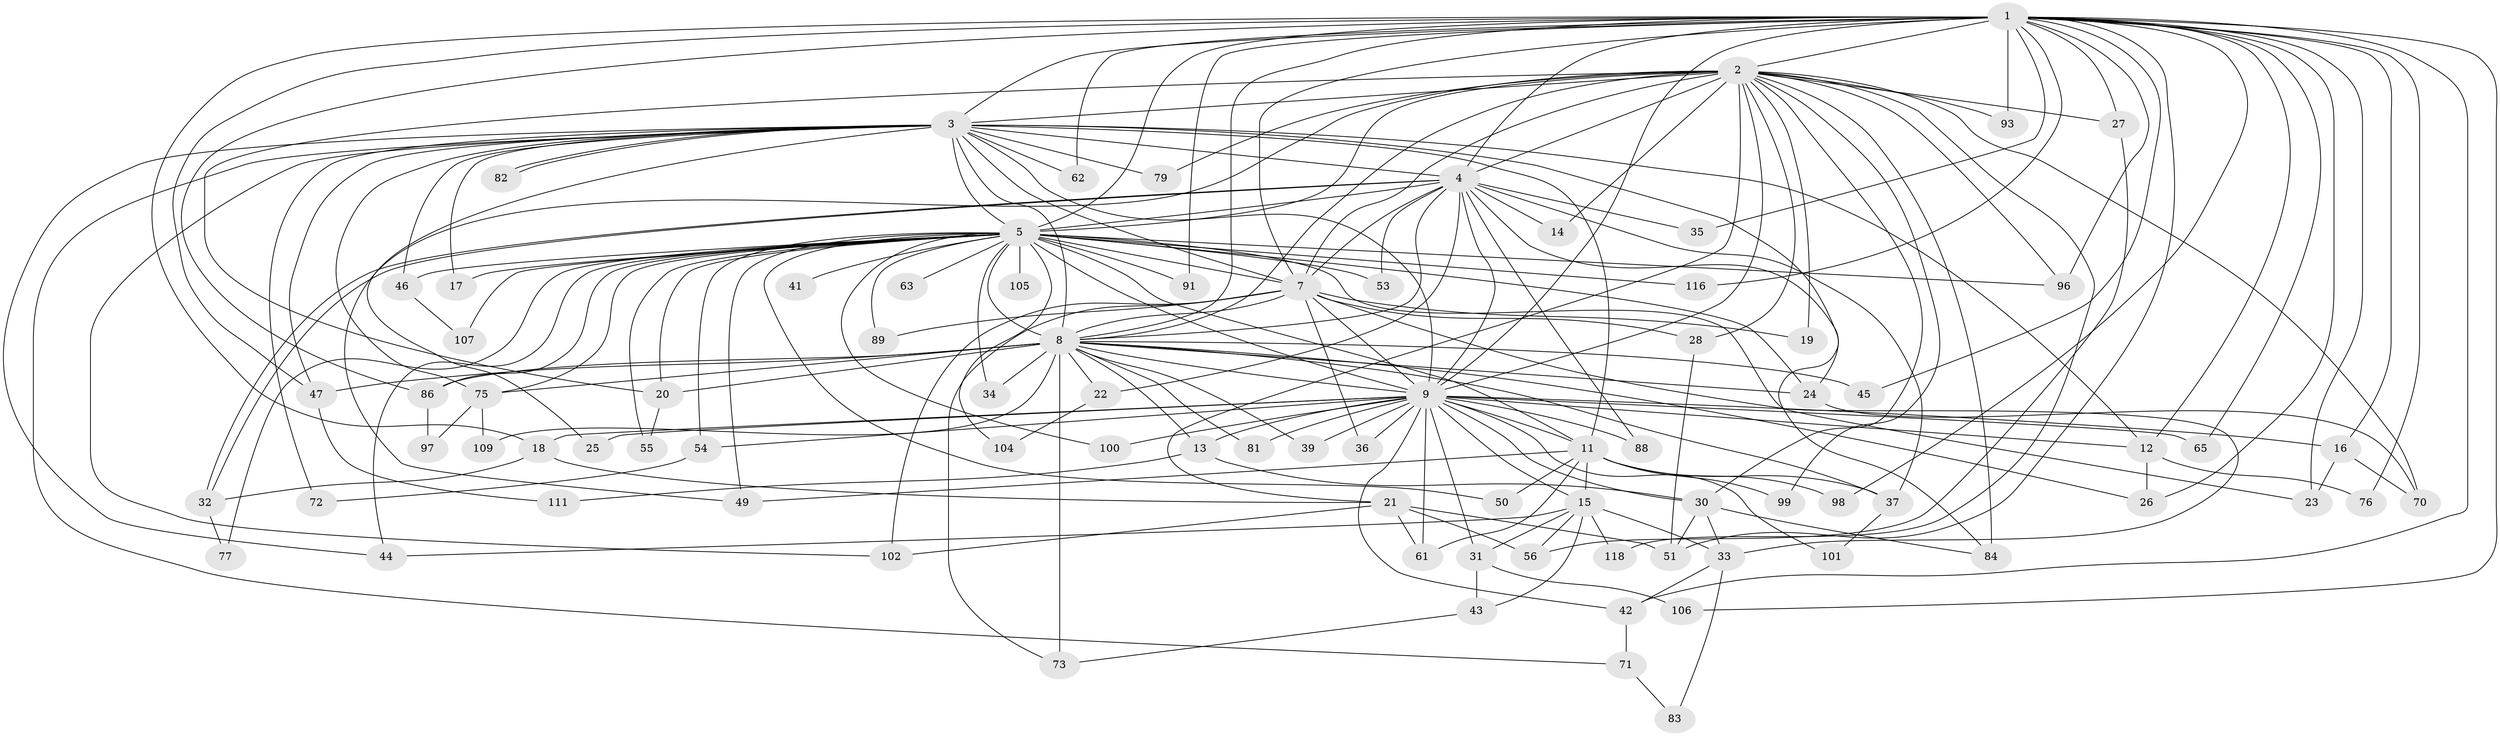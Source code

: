 // original degree distribution, {30: 0.00847457627118644, 25: 0.01694915254237288, 20: 0.01694915254237288, 17: 0.025423728813559324, 32: 0.00847457627118644, 23: 0.00847457627118644, 9: 0.00847457627118644, 5: 0.01694915254237288, 4: 0.11864406779661017, 2: 0.5338983050847458, 8: 0.00847457627118644, 6: 0.01694915254237288, 3: 0.211864406779661}
// Generated by graph-tools (version 1.1) at 2025/41/03/06/25 10:41:37]
// undirected, 85 vertices, 204 edges
graph export_dot {
graph [start="1"]
  node [color=gray90,style=filled];
  1 [super="+48"];
  2 [super="+40"];
  3 [super="+94"];
  4 [super="+68"];
  5 [super="+6"];
  7 [super="+87"];
  8 [super="+74"];
  9 [super="+10"];
  11 [super="+67"];
  12 [super="+113"];
  13 [super="+59"];
  14;
  15;
  16;
  17;
  18 [super="+78"];
  19;
  20 [super="+38"];
  21;
  22;
  23 [super="+80"];
  24 [super="+29"];
  25;
  26;
  27;
  28 [super="+90"];
  30 [super="+60"];
  31;
  32;
  33 [super="+52"];
  34;
  35;
  36;
  37 [super="+108"];
  39;
  41;
  42 [super="+58"];
  43;
  44 [super="+117"];
  45;
  46;
  47 [super="+64"];
  49 [super="+114"];
  50;
  51 [super="+115"];
  53;
  54;
  55;
  56 [super="+57"];
  61 [super="+66"];
  62 [super="+69"];
  63;
  65;
  70 [super="+103"];
  71;
  72;
  73;
  75 [super="+95"];
  76;
  77;
  79;
  81;
  82;
  83;
  84 [super="+85"];
  86 [super="+92"];
  88;
  89;
  91;
  93;
  96 [super="+112"];
  97;
  98;
  99;
  100;
  101;
  102 [super="+110"];
  104;
  105;
  106;
  107;
  109;
  111;
  116;
  118;
  1 -- 2;
  1 -- 3;
  1 -- 4;
  1 -- 5 [weight=2];
  1 -- 7;
  1 -- 8;
  1 -- 9 [weight=2];
  1 -- 12;
  1 -- 16;
  1 -- 18;
  1 -- 23;
  1 -- 27;
  1 -- 35;
  1 -- 42;
  1 -- 45;
  1 -- 51;
  1 -- 62 [weight=2];
  1 -- 65;
  1 -- 76;
  1 -- 91;
  1 -- 93;
  1 -- 96;
  1 -- 98;
  1 -- 106;
  1 -- 86;
  1 -- 26;
  1 -- 116;
  1 -- 47;
  2 -- 3;
  2 -- 4;
  2 -- 5 [weight=2];
  2 -- 7;
  2 -- 8;
  2 -- 9 [weight=2];
  2 -- 14;
  2 -- 19;
  2 -- 21;
  2 -- 27;
  2 -- 28;
  2 -- 30;
  2 -- 49;
  2 -- 79;
  2 -- 84;
  2 -- 93;
  2 -- 118;
  2 -- 99;
  2 -- 70;
  2 -- 96;
  2 -- 20;
  3 -- 4;
  3 -- 5 [weight=2];
  3 -- 7;
  3 -- 8;
  3 -- 9 [weight=2];
  3 -- 17;
  3 -- 25;
  3 -- 44;
  3 -- 46;
  3 -- 47;
  3 -- 62;
  3 -- 71;
  3 -- 72;
  3 -- 75;
  3 -- 79;
  3 -- 82;
  3 -- 82;
  3 -- 102;
  3 -- 11;
  3 -- 12;
  3 -- 84;
  4 -- 5 [weight=3];
  4 -- 7 [weight=2];
  4 -- 8;
  4 -- 9 [weight=2];
  4 -- 14;
  4 -- 22;
  4 -- 24;
  4 -- 32;
  4 -- 32;
  4 -- 35;
  4 -- 37;
  4 -- 53;
  4 -- 88;
  5 -- 7 [weight=2];
  5 -- 8 [weight=2];
  5 -- 9 [weight=4];
  5 -- 11 [weight=2];
  5 -- 24;
  5 -- 41 [weight=2];
  5 -- 54;
  5 -- 105 [weight=2];
  5 -- 107;
  5 -- 116;
  5 -- 77;
  5 -- 17;
  5 -- 20;
  5 -- 86;
  5 -- 89;
  5 -- 91;
  5 -- 96;
  5 -- 34;
  5 -- 100;
  5 -- 104;
  5 -- 44;
  5 -- 46;
  5 -- 50;
  5 -- 53;
  5 -- 55;
  5 -- 63;
  5 -- 75;
  5 -- 49;
  5 -- 23;
  7 -- 8;
  7 -- 9 [weight=2];
  7 -- 19;
  7 -- 28;
  7 -- 36;
  7 -- 73;
  7 -- 89;
  7 -- 102;
  7 -- 33;
  8 -- 9 [weight=2];
  8 -- 13;
  8 -- 20;
  8 -- 22;
  8 -- 26;
  8 -- 34;
  8 -- 37;
  8 -- 39;
  8 -- 45;
  8 -- 47;
  8 -- 81;
  8 -- 86;
  8 -- 109;
  8 -- 73;
  8 -- 75;
  8 -- 24;
  9 -- 13;
  9 -- 18;
  9 -- 36;
  9 -- 39;
  9 -- 54;
  9 -- 65;
  9 -- 81;
  9 -- 101;
  9 -- 12;
  9 -- 15;
  9 -- 16;
  9 -- 88;
  9 -- 25;
  9 -- 30;
  9 -- 31;
  9 -- 100;
  9 -- 42;
  9 -- 11;
  9 -- 61;
  11 -- 15;
  11 -- 49;
  11 -- 50;
  11 -- 61;
  11 -- 98;
  11 -- 99;
  11 -- 37;
  12 -- 26;
  12 -- 76;
  13 -- 111;
  13 -- 30;
  15 -- 31;
  15 -- 33;
  15 -- 43;
  15 -- 56;
  15 -- 118;
  15 -- 44;
  16 -- 23;
  16 -- 70;
  18 -- 21;
  18 -- 32;
  20 -- 55;
  21 -- 51;
  21 -- 61;
  21 -- 102;
  21 -- 56;
  22 -- 104;
  24 -- 70;
  27 -- 56;
  28 -- 51;
  30 -- 33 [weight=2];
  30 -- 84;
  30 -- 51;
  31 -- 43;
  31 -- 106;
  32 -- 77;
  33 -- 83;
  33 -- 42;
  37 -- 101;
  42 -- 71;
  43 -- 73;
  46 -- 107;
  47 -- 111;
  54 -- 72;
  71 -- 83;
  75 -- 97;
  75 -- 109;
  86 -- 97;
}
